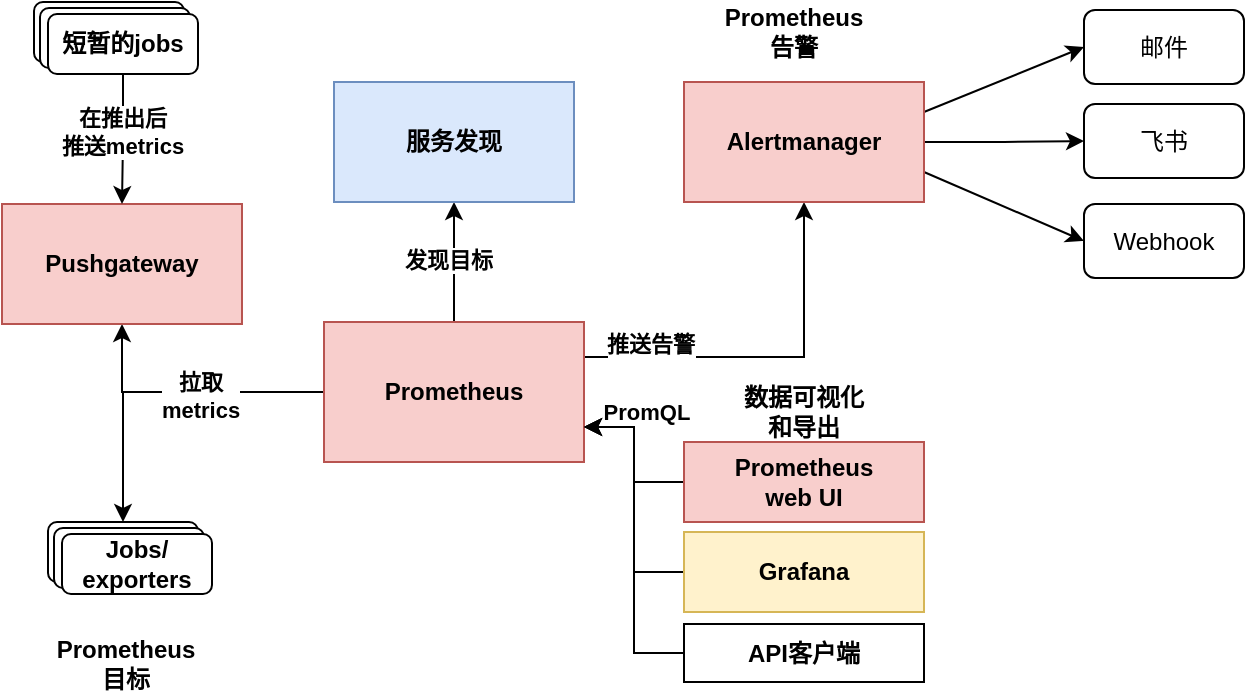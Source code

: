 <mxfile version="22.1.11" type="github">
  <diagram name="第 1 页" id="7eMSPlvP4oVSN_WGFJ_u">
    <mxGraphModel dx="589" dy="753" grid="1" gridSize="10" guides="1" tooltips="1" connect="1" arrows="1" fold="1" page="1" pageScale="1" pageWidth="827" pageHeight="1169" math="0" shadow="0">
      <root>
        <mxCell id="0" />
        <mxCell id="1" parent="0" />
        <mxCell id="I6KHFlvKt-9jvYjdkDqK-11" style="edgeStyle=orthogonalEdgeStyle;rounded=0;orthogonalLoop=1;jettySize=auto;html=1;entryX=0.5;entryY=1;entryDx=0;entryDy=0;exitX=1;exitY=0.25;exitDx=0;exitDy=0;" edge="1" parent="1" source="I6KHFlvKt-9jvYjdkDqK-4" target="I6KHFlvKt-9jvYjdkDqK-6">
          <mxGeometry relative="1" as="geometry" />
        </mxCell>
        <mxCell id="I6KHFlvKt-9jvYjdkDqK-12" value="推送告警" style="edgeLabel;html=1;align=center;verticalAlign=middle;resizable=0;points=[];fontStyle=1" vertex="1" connectable="0" parent="I6KHFlvKt-9jvYjdkDqK-11">
          <mxGeometry x="-0.07" y="4" relative="1" as="geometry">
            <mxPoint x="-54" y="-3" as="offset" />
          </mxGeometry>
        </mxCell>
        <mxCell id="I6KHFlvKt-9jvYjdkDqK-18" style="edgeStyle=orthogonalEdgeStyle;rounded=0;orthogonalLoop=1;jettySize=auto;html=1;entryX=0.5;entryY=1;entryDx=0;entryDy=0;" edge="1" parent="1" source="I6KHFlvKt-9jvYjdkDqK-4" target="I6KHFlvKt-9jvYjdkDqK-8">
          <mxGeometry relative="1" as="geometry" />
        </mxCell>
        <mxCell id="I6KHFlvKt-9jvYjdkDqK-43" style="edgeStyle=orthogonalEdgeStyle;rounded=0;orthogonalLoop=1;jettySize=auto;html=1;entryX=0.5;entryY=0;entryDx=0;entryDy=0;" edge="1" parent="1" source="I6KHFlvKt-9jvYjdkDqK-4" target="I6KHFlvKt-9jvYjdkDqK-20">
          <mxGeometry relative="1" as="geometry" />
        </mxCell>
        <mxCell id="I6KHFlvKt-9jvYjdkDqK-44" value="&lt;div&gt;拉取&lt;/div&gt;&lt;div&gt;metrics&lt;br&gt;&lt;/div&gt;" style="edgeLabel;html=1;align=center;verticalAlign=middle;resizable=0;points=[];fontStyle=1" vertex="1" connectable="0" parent="I6KHFlvKt-9jvYjdkDqK-43">
          <mxGeometry x="-0.246" y="2" relative="1" as="geometry">
            <mxPoint as="offset" />
          </mxGeometry>
        </mxCell>
        <mxCell id="I6KHFlvKt-9jvYjdkDqK-46" style="edgeStyle=orthogonalEdgeStyle;rounded=0;orthogonalLoop=1;jettySize=auto;html=1;entryX=0.5;entryY=1;entryDx=0;entryDy=0;" edge="1" parent="1" source="I6KHFlvKt-9jvYjdkDqK-4" target="I6KHFlvKt-9jvYjdkDqK-5">
          <mxGeometry relative="1" as="geometry" />
        </mxCell>
        <mxCell id="I6KHFlvKt-9jvYjdkDqK-47" value="发现目标" style="edgeLabel;html=1;align=center;verticalAlign=middle;resizable=0;points=[];fontStyle=1" vertex="1" connectable="0" parent="I6KHFlvKt-9jvYjdkDqK-46">
          <mxGeometry x="0.033" y="3" relative="1" as="geometry">
            <mxPoint as="offset" />
          </mxGeometry>
        </mxCell>
        <mxCell id="I6KHFlvKt-9jvYjdkDqK-4" value="Prometheus" style="rounded=0;whiteSpace=wrap;html=1;fillColor=#f8cecc;strokeColor=#b85450;fontStyle=1" vertex="1" parent="1">
          <mxGeometry x="310" y="320" width="130" height="70" as="geometry" />
        </mxCell>
        <mxCell id="I6KHFlvKt-9jvYjdkDqK-5" value="服务发现" style="rounded=0;whiteSpace=wrap;html=1;fillColor=#dae8fc;strokeColor=#6c8ebf;fontStyle=1" vertex="1" parent="1">
          <mxGeometry x="315" y="200" width="120" height="60" as="geometry" />
        </mxCell>
        <mxCell id="I6KHFlvKt-9jvYjdkDqK-38" style="rounded=0;orthogonalLoop=1;jettySize=auto;html=1;exitX=1;exitY=0.75;exitDx=0;exitDy=0;entryX=0;entryY=0.5;entryDx=0;entryDy=0;" edge="1" parent="1" source="I6KHFlvKt-9jvYjdkDqK-6" target="I6KHFlvKt-9jvYjdkDqK-36">
          <mxGeometry relative="1" as="geometry" />
        </mxCell>
        <mxCell id="I6KHFlvKt-9jvYjdkDqK-39" style="edgeStyle=orthogonalEdgeStyle;rounded=0;orthogonalLoop=1;jettySize=auto;html=1;" edge="1" parent="1" source="I6KHFlvKt-9jvYjdkDqK-6" target="I6KHFlvKt-9jvYjdkDqK-35">
          <mxGeometry relative="1" as="geometry" />
        </mxCell>
        <mxCell id="I6KHFlvKt-9jvYjdkDqK-40" style="orthogonalLoop=1;jettySize=auto;html=1;exitX=1;exitY=0.25;exitDx=0;exitDy=0;entryX=0;entryY=0.5;entryDx=0;entryDy=0;rounded=0;" edge="1" parent="1" source="I6KHFlvKt-9jvYjdkDqK-6" target="I6KHFlvKt-9jvYjdkDqK-34">
          <mxGeometry relative="1" as="geometry" />
        </mxCell>
        <mxCell id="I6KHFlvKt-9jvYjdkDqK-6" value="Alertmanager" style="rounded=0;whiteSpace=wrap;html=1;fillColor=#f8cecc;strokeColor=#b85450;fontStyle=1" vertex="1" parent="1">
          <mxGeometry x="490" y="200" width="120" height="60" as="geometry" />
        </mxCell>
        <mxCell id="I6KHFlvKt-9jvYjdkDqK-8" value="Pushgateway" style="rounded=0;whiteSpace=wrap;html=1;fillColor=#f8cecc;strokeColor=#b85450;fontStyle=1" vertex="1" parent="1">
          <mxGeometry x="149" y="261" width="120" height="60" as="geometry" />
        </mxCell>
        <mxCell id="I6KHFlvKt-9jvYjdkDqK-10" value="&lt;div&gt;Prometheus&lt;/div&gt;&lt;div&gt;目标&lt;br&gt;&lt;/div&gt;" style="text;html=1;strokeColor=none;fillColor=none;align=center;verticalAlign=middle;whiteSpace=wrap;rounded=0;fontStyle=1" vertex="1" parent="1">
          <mxGeometry x="181" y="476" width="60" height="30" as="geometry" />
        </mxCell>
        <mxCell id="I6KHFlvKt-9jvYjdkDqK-14" value="数据可视化和导出" style="text;html=1;strokeColor=none;fillColor=none;align=center;verticalAlign=middle;whiteSpace=wrap;rounded=0;fontStyle=1" vertex="1" parent="1">
          <mxGeometry x="515" y="350" width="70" height="30" as="geometry" />
        </mxCell>
        <mxCell id="I6KHFlvKt-9jvYjdkDqK-28" style="edgeStyle=orthogonalEdgeStyle;rounded=0;orthogonalLoop=1;jettySize=auto;html=1;entryX=1;entryY=0.75;entryDx=0;entryDy=0;" edge="1" parent="1" source="I6KHFlvKt-9jvYjdkDqK-15" target="I6KHFlvKt-9jvYjdkDqK-4">
          <mxGeometry relative="1" as="geometry" />
        </mxCell>
        <mxCell id="I6KHFlvKt-9jvYjdkDqK-15" value="&lt;div&gt;Prometheus&lt;/div&gt;&lt;div&gt;web UI&lt;br&gt;&lt;/div&gt;" style="rounded=0;whiteSpace=wrap;html=1;fillColor=#f8cecc;strokeColor=#b85450;fontStyle=1" vertex="1" parent="1">
          <mxGeometry x="490" y="380" width="120" height="40" as="geometry" />
        </mxCell>
        <mxCell id="I6KHFlvKt-9jvYjdkDqK-29" style="edgeStyle=orthogonalEdgeStyle;rounded=0;orthogonalLoop=1;jettySize=auto;html=1;entryX=1;entryY=0.75;entryDx=0;entryDy=0;" edge="1" parent="1" source="I6KHFlvKt-9jvYjdkDqK-16" target="I6KHFlvKt-9jvYjdkDqK-4">
          <mxGeometry relative="1" as="geometry" />
        </mxCell>
        <mxCell id="I6KHFlvKt-9jvYjdkDqK-16" value="Grafana" style="rounded=0;whiteSpace=wrap;html=1;fillColor=#fff2cc;strokeColor=#d6b656;fontStyle=1" vertex="1" parent="1">
          <mxGeometry x="490" y="425" width="120" height="40" as="geometry" />
        </mxCell>
        <mxCell id="I6KHFlvKt-9jvYjdkDqK-30" style="edgeStyle=orthogonalEdgeStyle;rounded=0;orthogonalLoop=1;jettySize=auto;html=1;entryX=1;entryY=0.75;entryDx=0;entryDy=0;" edge="1" parent="1" source="I6KHFlvKt-9jvYjdkDqK-17" target="I6KHFlvKt-9jvYjdkDqK-4">
          <mxGeometry relative="1" as="geometry" />
        </mxCell>
        <mxCell id="I6KHFlvKt-9jvYjdkDqK-31" value="PromQL" style="edgeLabel;html=1;align=center;verticalAlign=middle;resizable=0;points=[];fontStyle=1" vertex="1" connectable="0" parent="I6KHFlvKt-9jvYjdkDqK-30">
          <mxGeometry x="0.613" y="1" relative="1" as="geometry">
            <mxPoint x="7" y="-14" as="offset" />
          </mxGeometry>
        </mxCell>
        <mxCell id="I6KHFlvKt-9jvYjdkDqK-17" value="API客户端" style="rounded=0;whiteSpace=wrap;html=1;fontStyle=1" vertex="1" parent="1">
          <mxGeometry x="490" y="471" width="120" height="29" as="geometry" />
        </mxCell>
        <mxCell id="I6KHFlvKt-9jvYjdkDqK-23" value="" style="group;fontStyle=1" vertex="1" connectable="0" parent="1">
          <mxGeometry x="172" y="420" width="82" height="36" as="geometry" />
        </mxCell>
        <mxCell id="I6KHFlvKt-9jvYjdkDqK-20" value="" style="rounded=1;whiteSpace=wrap;html=1;movable=1;resizable=1;rotatable=1;deletable=1;editable=1;locked=0;connectable=1;" vertex="1" parent="I6KHFlvKt-9jvYjdkDqK-23">
          <mxGeometry width="75" height="30" as="geometry" />
        </mxCell>
        <mxCell id="I6KHFlvKt-9jvYjdkDqK-21" value="" style="rounded=1;whiteSpace=wrap;html=1;movable=1;resizable=1;rotatable=1;deletable=1;editable=1;locked=0;connectable=1;" vertex="1" parent="I6KHFlvKt-9jvYjdkDqK-23">
          <mxGeometry x="3" y="3" width="75" height="30" as="geometry" />
        </mxCell>
        <mxCell id="I6KHFlvKt-9jvYjdkDqK-22" value="&lt;div&gt;&lt;b&gt;Jobs/&lt;/b&gt;&lt;/div&gt;&lt;div&gt;&lt;b&gt;exporters&lt;br&gt;&lt;/b&gt;&lt;/div&gt;" style="rounded=1;whiteSpace=wrap;html=1;movable=1;resizable=1;rotatable=1;deletable=1;editable=1;locked=0;connectable=1;" vertex="1" parent="I6KHFlvKt-9jvYjdkDqK-23">
          <mxGeometry x="7" y="6" width="75" height="30" as="geometry" />
        </mxCell>
        <mxCell id="I6KHFlvKt-9jvYjdkDqK-24" value="" style="group" vertex="1" connectable="0" parent="1">
          <mxGeometry x="165" y="160" width="82" height="36" as="geometry" />
        </mxCell>
        <mxCell id="I6KHFlvKt-9jvYjdkDqK-25" value="" style="rounded=1;whiteSpace=wrap;html=1;movable=1;resizable=1;rotatable=1;deletable=1;editable=1;locked=0;connectable=1;" vertex="1" parent="I6KHFlvKt-9jvYjdkDqK-24">
          <mxGeometry width="75" height="30" as="geometry" />
        </mxCell>
        <mxCell id="I6KHFlvKt-9jvYjdkDqK-26" value="" style="rounded=1;whiteSpace=wrap;html=1;movable=1;resizable=1;rotatable=1;deletable=1;editable=1;locked=0;connectable=1;" vertex="1" parent="I6KHFlvKt-9jvYjdkDqK-24">
          <mxGeometry x="3" y="3" width="75" height="30" as="geometry" />
        </mxCell>
        <mxCell id="I6KHFlvKt-9jvYjdkDqK-27" value="短暂的jobs" style="rounded=1;whiteSpace=wrap;html=1;movable=1;resizable=1;rotatable=1;deletable=1;editable=1;locked=0;connectable=1;fontStyle=1" vertex="1" parent="I6KHFlvKt-9jvYjdkDqK-24">
          <mxGeometry x="7" y="6" width="75" height="30" as="geometry" />
        </mxCell>
        <mxCell id="I6KHFlvKt-9jvYjdkDqK-33" value="&lt;div&gt;Prometheus&lt;/div&gt;&lt;div&gt;告警&lt;br&gt;&lt;/div&gt;" style="text;html=1;strokeColor=none;fillColor=none;align=center;verticalAlign=middle;whiteSpace=wrap;rounded=0;fontStyle=1" vertex="1" parent="1">
          <mxGeometry x="510" y="160" width="70" height="30" as="geometry" />
        </mxCell>
        <mxCell id="I6KHFlvKt-9jvYjdkDqK-34" value="邮件" style="rounded=1;whiteSpace=wrap;html=1;" vertex="1" parent="1">
          <mxGeometry x="690" y="164" width="80" height="37" as="geometry" />
        </mxCell>
        <mxCell id="I6KHFlvKt-9jvYjdkDqK-35" value="飞书" style="rounded=1;whiteSpace=wrap;html=1;" vertex="1" parent="1">
          <mxGeometry x="690" y="211" width="80" height="37" as="geometry" />
        </mxCell>
        <mxCell id="I6KHFlvKt-9jvYjdkDqK-36" value="Webhook" style="rounded=1;whiteSpace=wrap;html=1;" vertex="1" parent="1">
          <mxGeometry x="690" y="261" width="80" height="37" as="geometry" />
        </mxCell>
        <mxCell id="I6KHFlvKt-9jvYjdkDqK-41" style="edgeStyle=orthogonalEdgeStyle;rounded=0;orthogonalLoop=1;jettySize=auto;html=1;" edge="1" parent="1" source="I6KHFlvKt-9jvYjdkDqK-27" target="I6KHFlvKt-9jvYjdkDqK-8">
          <mxGeometry relative="1" as="geometry" />
        </mxCell>
        <mxCell id="I6KHFlvKt-9jvYjdkDqK-45" value="&lt;div&gt;在推出后&lt;/div&gt;&lt;div&gt;推送metrics&lt;/div&gt;" style="edgeLabel;html=1;align=center;verticalAlign=middle;resizable=0;points=[];fontStyle=1" vertex="1" connectable="0" parent="I6KHFlvKt-9jvYjdkDqK-41">
          <mxGeometry x="-0.111" y="-1" relative="1" as="geometry">
            <mxPoint as="offset" />
          </mxGeometry>
        </mxCell>
      </root>
    </mxGraphModel>
  </diagram>
</mxfile>
